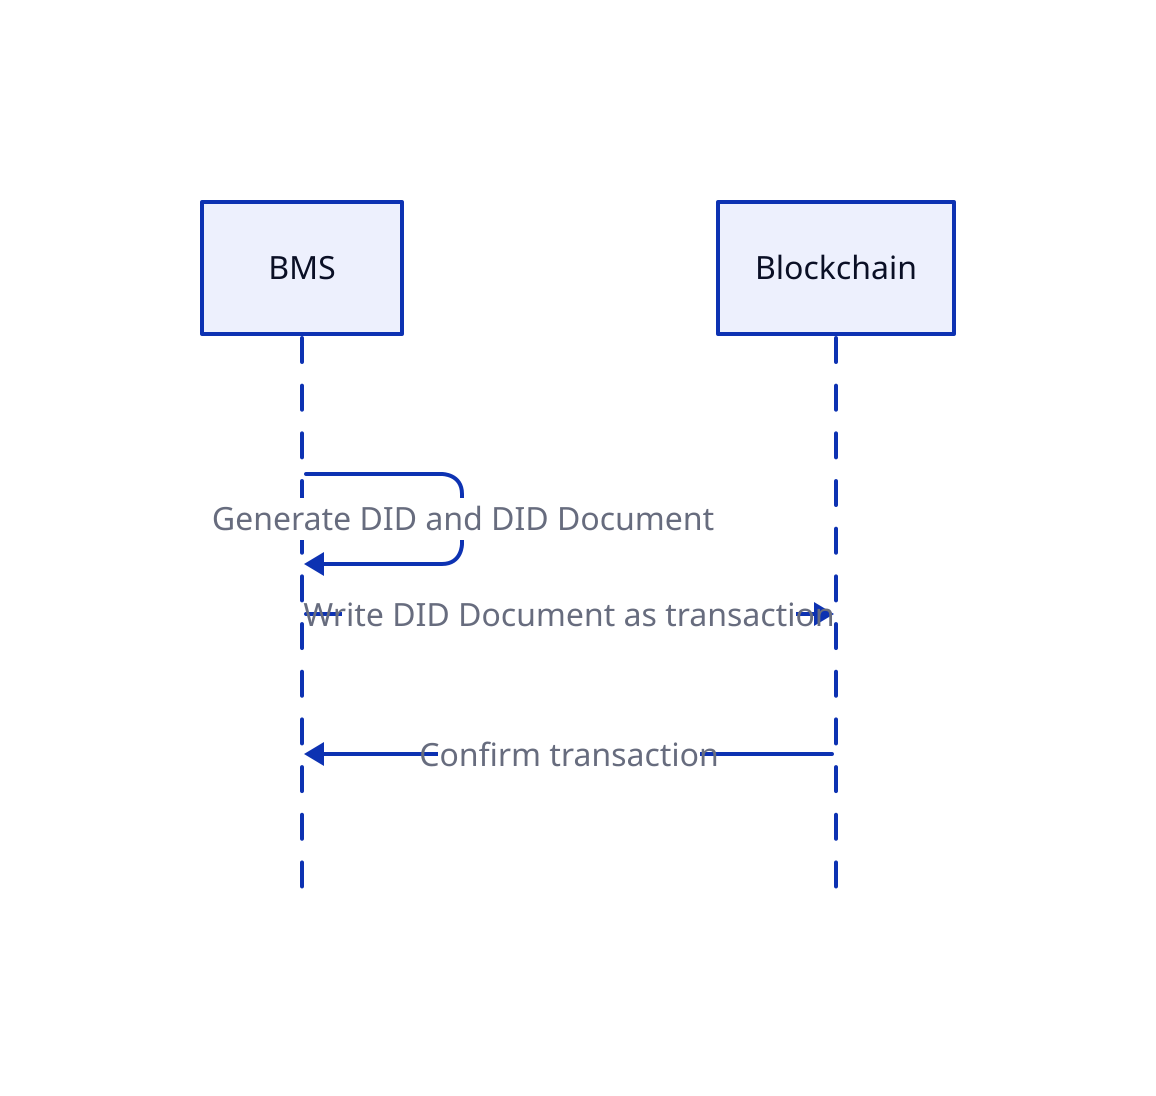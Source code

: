 shape: sequence_diagram

BMS->BMS: Generate DID and DID Document
BMS->Blockchain: Write DID Document as transaction
Blockchain->BMS: Confirm transaction

